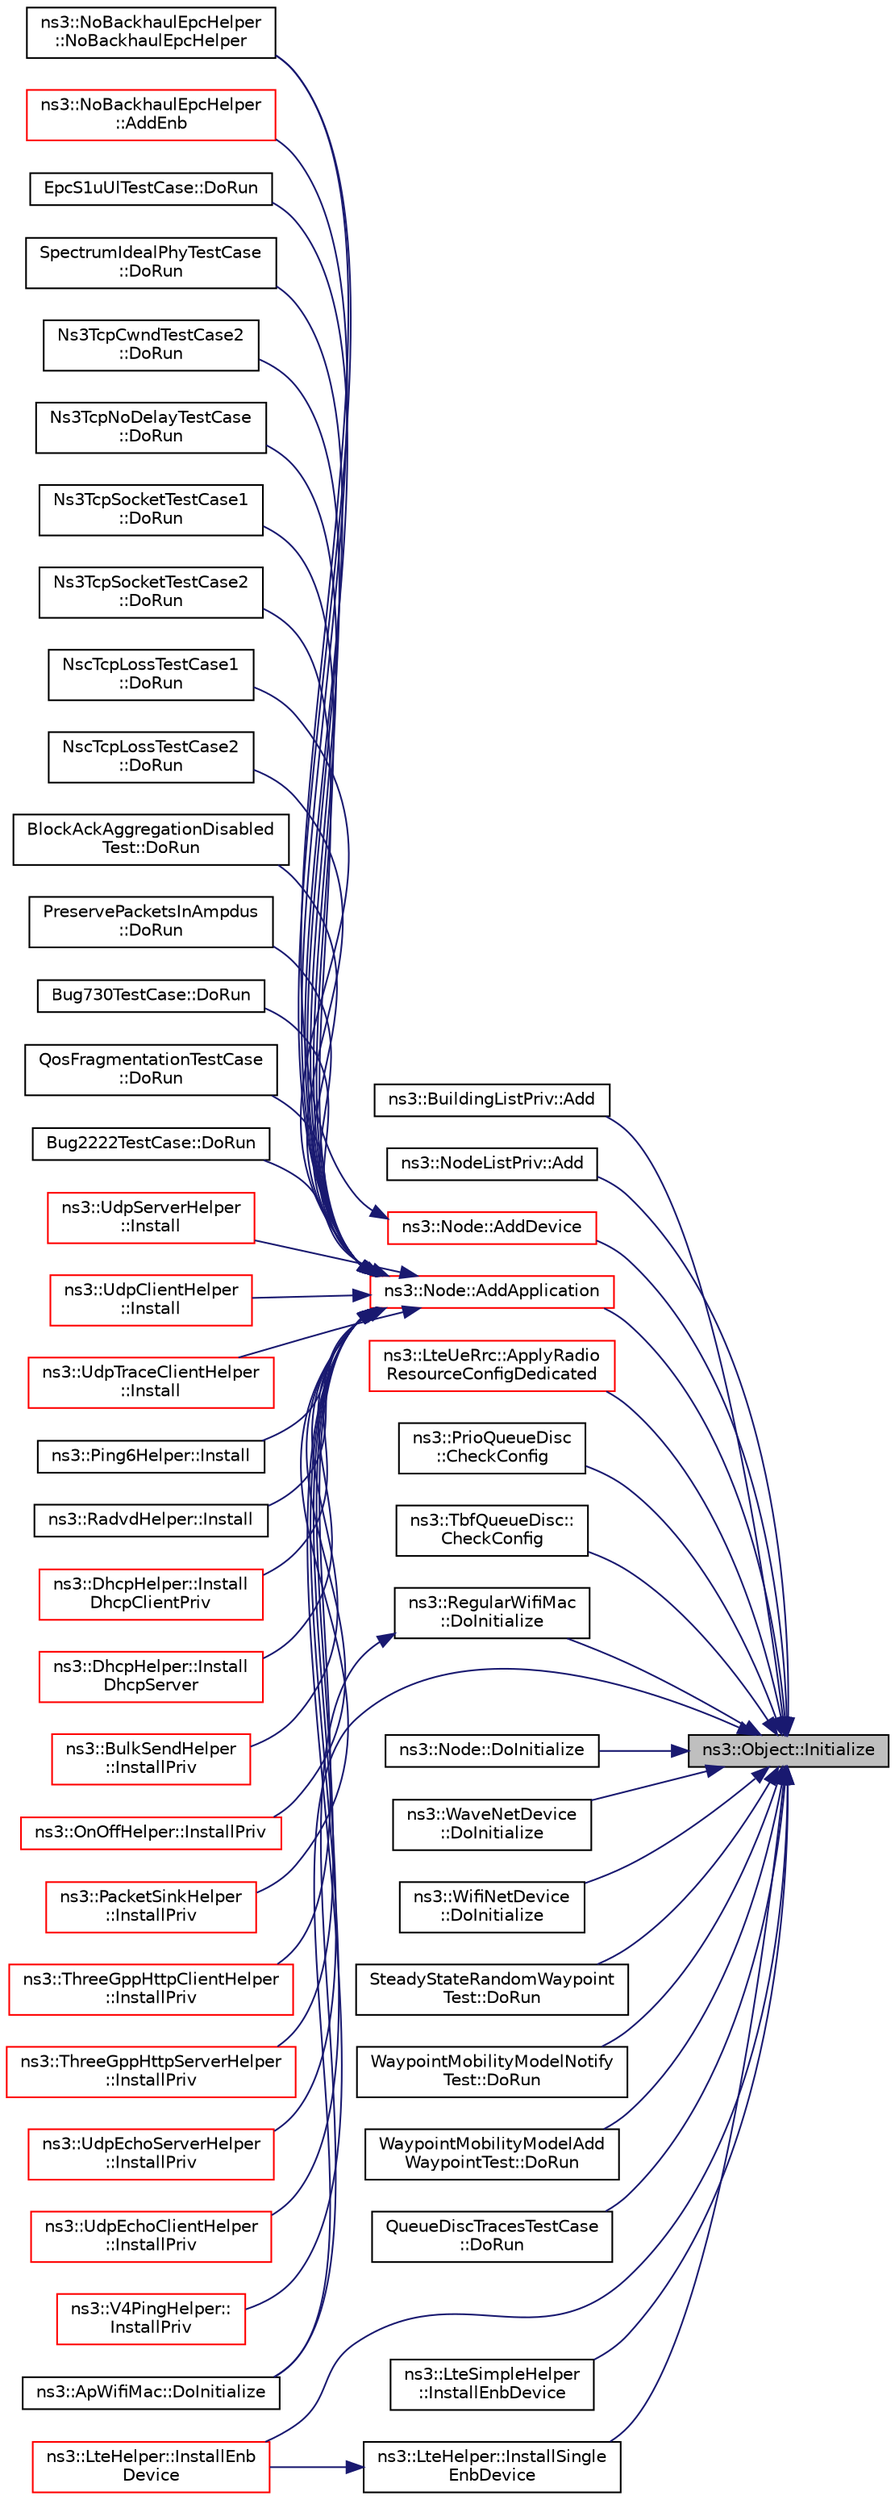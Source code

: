 digraph "ns3::Object::Initialize"
{
 // LATEX_PDF_SIZE
  edge [fontname="Helvetica",fontsize="10",labelfontname="Helvetica",labelfontsize="10"];
  node [fontname="Helvetica",fontsize="10",shape=record];
  rankdir="RL";
  Node1 [label="ns3::Object::Initialize",height=0.2,width=0.4,color="black", fillcolor="grey75", style="filled", fontcolor="black",tooltip="Invoke DoInitialize on all Objects aggregated to this one."];
  Node1 -> Node2 [dir="back",color="midnightblue",fontsize="10",style="solid",fontname="Helvetica"];
  Node2 [label="ns3::BuildingListPriv::Add",height=0.2,width=0.4,color="black", fillcolor="white", style="filled",URL="$classns3_1_1_building_list_priv.html#a7757d293719309ce99908b24b0f42756",tooltip=" "];
  Node1 -> Node3 [dir="back",color="midnightblue",fontsize="10",style="solid",fontname="Helvetica"];
  Node3 [label="ns3::NodeListPriv::Add",height=0.2,width=0.4,color="black", fillcolor="white", style="filled",URL="$classns3_1_1_node_list_priv.html#ab1f9d5bb7832f565dcd76b1ca7b93d58",tooltip=" "];
  Node1 -> Node4 [dir="back",color="midnightblue",fontsize="10",style="solid",fontname="Helvetica"];
  Node4 [label="ns3::Node::AddApplication",height=0.2,width=0.4,color="red", fillcolor="white", style="filled",URL="$classns3_1_1_node.html#ab98b4fdc4aadc86366b80e8a79a53f47",tooltip="Associate an Application to this Node."];
  Node4 -> Node5 [dir="back",color="midnightblue",fontsize="10",style="solid",fontname="Helvetica"];
  Node5 [label="ns3::NoBackhaulEpcHelper\l::NoBackhaulEpcHelper",height=0.2,width=0.4,color="black", fillcolor="white", style="filled",URL="$classns3_1_1_no_backhaul_epc_helper.html#a8822666431eefe3a78ba2a0bf4ca1bae",tooltip="Constructor."];
  Node4 -> Node6 [dir="back",color="midnightblue",fontsize="10",style="solid",fontname="Helvetica"];
  Node6 [label="ns3::NoBackhaulEpcHelper\l::AddEnb",height=0.2,width=0.4,color="red", fillcolor="white", style="filled",URL="$classns3_1_1_no_backhaul_epc_helper.html#aa1cdaed2fa4b5f0683c30b6090b37540",tooltip="Add an eNB to the EPC."];
  Node4 -> Node10 [dir="back",color="midnightblue",fontsize="10",style="solid",fontname="Helvetica"];
  Node10 [label="EpcS1uUlTestCase::DoRun",height=0.2,width=0.4,color="black", fillcolor="white", style="filled",URL="$class_epc_s1u_ul_test_case.html#a6fa27997312de46d9b0f3ab2221a24fa",tooltip="Implementation to actually run this TestCase."];
  Node4 -> Node11 [dir="back",color="midnightblue",fontsize="10",style="solid",fontname="Helvetica"];
  Node11 [label="SpectrumIdealPhyTestCase\l::DoRun",height=0.2,width=0.4,color="black", fillcolor="white", style="filled",URL="$class_spectrum_ideal_phy_test_case.html#a25d1032a0b2d93dc10302aeae4b8338b",tooltip="Implementation to actually run this TestCase."];
  Node4 -> Node12 [dir="back",color="midnightblue",fontsize="10",style="solid",fontname="Helvetica"];
  Node12 [label="Ns3TcpCwndTestCase2\l::DoRun",height=0.2,width=0.4,color="black", fillcolor="white", style="filled",URL="$class_ns3_tcp_cwnd_test_case2.html#a861689d2e951548eacc10b7f5c24540d",tooltip="Implementation to actually run this TestCase."];
  Node4 -> Node13 [dir="back",color="midnightblue",fontsize="10",style="solid",fontname="Helvetica"];
  Node13 [label="Ns3TcpNoDelayTestCase\l::DoRun",height=0.2,width=0.4,color="black", fillcolor="white", style="filled",URL="$class_ns3_tcp_no_delay_test_case.html#abfdf89fdc70c1f4b66390d31fcc6013b",tooltip="Implementation to actually run this TestCase."];
  Node4 -> Node14 [dir="back",color="midnightblue",fontsize="10",style="solid",fontname="Helvetica"];
  Node14 [label="Ns3TcpSocketTestCase1\l::DoRun",height=0.2,width=0.4,color="black", fillcolor="white", style="filled",URL="$class_ns3_tcp_socket_test_case1.html#a99214a78a94b82f5da1dd08243935415",tooltip="Implementation to actually run this TestCase."];
  Node4 -> Node15 [dir="back",color="midnightblue",fontsize="10",style="solid",fontname="Helvetica"];
  Node15 [label="Ns3TcpSocketTestCase2\l::DoRun",height=0.2,width=0.4,color="black", fillcolor="white", style="filled",URL="$class_ns3_tcp_socket_test_case2.html#a5af09b49ff61fd2b62cfd9bbff792541",tooltip="Implementation to actually run this TestCase."];
  Node4 -> Node16 [dir="back",color="midnightblue",fontsize="10",style="solid",fontname="Helvetica"];
  Node16 [label="NscTcpLossTestCase1\l::DoRun",height=0.2,width=0.4,color="black", fillcolor="white", style="filled",URL="$class_nsc_tcp_loss_test_case1.html#ab2e9a06924e6dffa3f335d64c54e2a0e",tooltip="Implementation to actually run this TestCase."];
  Node4 -> Node17 [dir="back",color="midnightblue",fontsize="10",style="solid",fontname="Helvetica"];
  Node17 [label="NscTcpLossTestCase2\l::DoRun",height=0.2,width=0.4,color="black", fillcolor="white", style="filled",URL="$class_nsc_tcp_loss_test_case2.html#ad364f063ed7754e73344898da12a442f",tooltip="Implementation to actually run this TestCase."];
  Node4 -> Node18 [dir="back",color="midnightblue",fontsize="10",style="solid",fontname="Helvetica"];
  Node18 [label="BlockAckAggregationDisabled\lTest::DoRun",height=0.2,width=0.4,color="black", fillcolor="white", style="filled",URL="$class_block_ack_aggregation_disabled_test.html#a8c9854ea317152d3c6bc9b83f981a21c",tooltip="Implementation to actually run this TestCase."];
  Node4 -> Node19 [dir="back",color="midnightblue",fontsize="10",style="solid",fontname="Helvetica"];
  Node19 [label="PreservePacketsInAmpdus\l::DoRun",height=0.2,width=0.4,color="black", fillcolor="white", style="filled",URL="$class_preserve_packets_in_ampdus.html#a38dc259d6a12a8e190f5ceea0235624e",tooltip="Implementation to actually run this TestCase."];
  Node4 -> Node20 [dir="back",color="midnightblue",fontsize="10",style="solid",fontname="Helvetica"];
  Node20 [label="Bug730TestCase::DoRun",height=0.2,width=0.4,color="black", fillcolor="white", style="filled",URL="$class_bug730_test_case.html#a9c8853ac24b9200f16c7993ec8df8eda",tooltip="Implementation to actually run this TestCase."];
  Node4 -> Node21 [dir="back",color="midnightblue",fontsize="10",style="solid",fontname="Helvetica"];
  Node21 [label="QosFragmentationTestCase\l::DoRun",height=0.2,width=0.4,color="black", fillcolor="white", style="filled",URL="$class_qos_fragmentation_test_case.html#a2478d61cab2625769f26555d4dcb420b",tooltip="Implementation to actually run this TestCase."];
  Node4 -> Node22 [dir="back",color="midnightblue",fontsize="10",style="solid",fontname="Helvetica"];
  Node22 [label="Bug2222TestCase::DoRun",height=0.2,width=0.4,color="black", fillcolor="white", style="filled",URL="$class_bug2222_test_case.html#a5e36f50efb283abb1802a04946d11bd0",tooltip="Implementation to actually run this TestCase."];
  Node4 -> Node23 [dir="back",color="midnightblue",fontsize="10",style="solid",fontname="Helvetica"];
  Node23 [label="ns3::UdpServerHelper\l::Install",height=0.2,width=0.4,color="red", fillcolor="white", style="filled",URL="$classns3_1_1_udp_server_helper.html#a7a92fc7bb7f29540ede727090de225b1",tooltip="Create one UDP server application on each of the Nodes in the NodeContainer."];
  Node4 -> Node28 [dir="back",color="midnightblue",fontsize="10",style="solid",fontname="Helvetica"];
  Node28 [label="ns3::UdpClientHelper\l::Install",height=0.2,width=0.4,color="red", fillcolor="white", style="filled",URL="$classns3_1_1_udp_client_helper.html#acf9d93eb6e852b77ac81cf61ba93deb0",tooltip=" "];
  Node4 -> Node42 [dir="back",color="midnightblue",fontsize="10",style="solid",fontname="Helvetica"];
  Node42 [label="ns3::UdpTraceClientHelper\l::Install",height=0.2,width=0.4,color="red", fillcolor="white", style="filled",URL="$classns3_1_1_udp_trace_client_helper.html#a4fcfaf13cf6c34bd5742f3a8d29ab8b7",tooltip=" "];
  Node4 -> Node43 [dir="back",color="midnightblue",fontsize="10",style="solid",fontname="Helvetica"];
  Node43 [label="ns3::Ping6Helper::Install",height=0.2,width=0.4,color="black", fillcolor="white", style="filled",URL="$classns3_1_1_ping6_helper.html#a3f450b54b353b5181dec6c6d69733e0a",tooltip="Install the application in Nodes."];
  Node4 -> Node44 [dir="back",color="midnightblue",fontsize="10",style="solid",fontname="Helvetica"];
  Node44 [label="ns3::RadvdHelper::Install",height=0.2,width=0.4,color="black", fillcolor="white", style="filled",URL="$classns3_1_1_radvd_helper.html#ac0d0b33362b5bf0b852f01623f952ab1",tooltip="Install the application in a Node."];
  Node4 -> Node45 [dir="back",color="midnightblue",fontsize="10",style="solid",fontname="Helvetica"];
  Node45 [label="ns3::DhcpHelper::Install\lDhcpClientPriv",height=0.2,width=0.4,color="red", fillcolor="white", style="filled",URL="$classns3_1_1_dhcp_helper.html#ad83a0ea1ecce718ee352435f112c5570",tooltip="Function to install DHCP client on a node."];
  Node4 -> Node48 [dir="back",color="midnightblue",fontsize="10",style="solid",fontname="Helvetica"];
  Node48 [label="ns3::DhcpHelper::Install\lDhcpServer",height=0.2,width=0.4,color="red", fillcolor="white", style="filled",URL="$classns3_1_1_dhcp_helper.html#a66f1b2a4405b7dc4af0cff05af14edea",tooltip="Install DHCP server of a node / NetDevice."];
  Node4 -> Node49 [dir="back",color="midnightblue",fontsize="10",style="solid",fontname="Helvetica"];
  Node49 [label="ns3::BulkSendHelper\l::InstallPriv",height=0.2,width=0.4,color="red", fillcolor="white", style="filled",URL="$classns3_1_1_bulk_send_helper.html#ad1adf232f72e6db960340ad8d3d31be5",tooltip="Install an ns3::BulkSendApplication on the node configured with all the attributes set with SetAttrib..."];
  Node4 -> Node51 [dir="back",color="midnightblue",fontsize="10",style="solid",fontname="Helvetica"];
  Node51 [label="ns3::OnOffHelper::InstallPriv",height=0.2,width=0.4,color="red", fillcolor="white", style="filled",URL="$classns3_1_1_on_off_helper.html#ac06b1d705c5024e022b4fd48025db25f",tooltip="Install an ns3::OnOffApplication on the node configured with all the attributes set with SetAttribute..."];
  Node4 -> Node53 [dir="back",color="midnightblue",fontsize="10",style="solid",fontname="Helvetica"];
  Node53 [label="ns3::PacketSinkHelper\l::InstallPriv",height=0.2,width=0.4,color="red", fillcolor="white", style="filled",URL="$classns3_1_1_packet_sink_helper.html#af0c261c1001d87730581926bbd25e6b8",tooltip="Install an ns3::PacketSink on the node configured with all the attributes set with SetAttribute."];
  Node4 -> Node55 [dir="back",color="midnightblue",fontsize="10",style="solid",fontname="Helvetica"];
  Node55 [label="ns3::ThreeGppHttpClientHelper\l::InstallPriv",height=0.2,width=0.4,color="red", fillcolor="white", style="filled",URL="$classns3_1_1_three_gpp_http_client_helper.html#ab3463e61cefb04ad451cda65d5833fa5",tooltip=" "];
  Node4 -> Node57 [dir="back",color="midnightblue",fontsize="10",style="solid",fontname="Helvetica"];
  Node57 [label="ns3::ThreeGppHttpServerHelper\l::InstallPriv",height=0.2,width=0.4,color="red", fillcolor="white", style="filled",URL="$classns3_1_1_three_gpp_http_server_helper.html#adb40348c639b36c0fed0e61b0c2ca01b",tooltip=" "];
  Node4 -> Node59 [dir="back",color="midnightblue",fontsize="10",style="solid",fontname="Helvetica"];
  Node59 [label="ns3::UdpEchoServerHelper\l::InstallPriv",height=0.2,width=0.4,color="red", fillcolor="white", style="filled",URL="$classns3_1_1_udp_echo_server_helper.html#a171dd0bcae818924ae90b95004e8ce8e",tooltip="Install an ns3::UdpEchoServer on the node configured with all the attributes set with SetAttribute."];
  Node4 -> Node62 [dir="back",color="midnightblue",fontsize="10",style="solid",fontname="Helvetica"];
  Node62 [label="ns3::UdpEchoClientHelper\l::InstallPriv",height=0.2,width=0.4,color="red", fillcolor="white", style="filled",URL="$classns3_1_1_udp_echo_client_helper.html#aa288e1615fdcf51bc240bbe8296d73cc",tooltip="Install an ns3::UdpEchoClient on the node configured with all the attributes set with SetAttribute."];
  Node4 -> Node65 [dir="back",color="midnightblue",fontsize="10",style="solid",fontname="Helvetica"];
  Node65 [label="ns3::V4PingHelper::\lInstallPriv",height=0.2,width=0.4,color="red", fillcolor="white", style="filled",URL="$classns3_1_1_v4_ping_helper.html#af5d2405bc1e2d710c26a0bdac2652b14",tooltip="Do the actual application installation in the node."];
  Node1 -> Node74 [dir="back",color="midnightblue",fontsize="10",style="solid",fontname="Helvetica"];
  Node74 [label="ns3::Node::AddDevice",height=0.2,width=0.4,color="red", fillcolor="white", style="filled",URL="$classns3_1_1_node.html#a42ff83ee1d5d1649c770d3f5b62375de",tooltip="Associate a NetDevice to this node."];
  Node74 -> Node5 [dir="back",color="midnightblue",fontsize="10",style="solid",fontname="Helvetica"];
  Node1 -> Node198 [dir="back",color="midnightblue",fontsize="10",style="solid",fontname="Helvetica"];
  Node198 [label="ns3::LteUeRrc::ApplyRadio\lResourceConfigDedicated",height=0.2,width=0.4,color="red", fillcolor="white", style="filled",URL="$classns3_1_1_lte_ue_rrc.html#af7c2bc93366a56a35793c3ef6bce5ce3",tooltip="Apply radio resource config dedicated."];
  Node1 -> Node201 [dir="back",color="midnightblue",fontsize="10",style="solid",fontname="Helvetica"];
  Node201 [label="ns3::PrioQueueDisc\l::CheckConfig",height=0.2,width=0.4,color="black", fillcolor="white", style="filled",URL="$classns3_1_1_prio_queue_disc.html#a0aaf390caf16eeda754f687f31c5d039",tooltip="Check whether the current configuration is correct."];
  Node1 -> Node202 [dir="back",color="midnightblue",fontsize="10",style="solid",fontname="Helvetica"];
  Node202 [label="ns3::TbfQueueDisc::\lCheckConfig",height=0.2,width=0.4,color="black", fillcolor="white", style="filled",URL="$classns3_1_1_tbf_queue_disc.html#a1aca751ec280d81d8b0d7d2e9e75fde6",tooltip="Check whether the current configuration is correct."];
  Node1 -> Node203 [dir="back",color="midnightblue",fontsize="10",style="solid",fontname="Helvetica"];
  Node203 [label="ns3::RegularWifiMac\l::DoInitialize",height=0.2,width=0.4,color="black", fillcolor="white", style="filled",URL="$classns3_1_1_regular_wifi_mac.html#ae034e83c1704ac081981e475607f9a37",tooltip="Initialize() implementation."];
  Node203 -> Node204 [dir="back",color="midnightblue",fontsize="10",style="solid",fontname="Helvetica"];
  Node204 [label="ns3::ApWifiMac::DoInitialize",height=0.2,width=0.4,color="black", fillcolor="white", style="filled",URL="$classns3_1_1_ap_wifi_mac.html#a398b0e04d5c31b7459358a459beff098",tooltip="Initialize() implementation."];
  Node1 -> Node205 [dir="back",color="midnightblue",fontsize="10",style="solid",fontname="Helvetica"];
  Node205 [label="ns3::Node::DoInitialize",height=0.2,width=0.4,color="black", fillcolor="white", style="filled",URL="$classns3_1_1_node.html#aad661eab906e49c8b9faee7fd9504fad",tooltip="Initialize() implementation."];
  Node1 -> Node206 [dir="back",color="midnightblue",fontsize="10",style="solid",fontname="Helvetica"];
  Node206 [label="ns3::WaveNetDevice\l::DoInitialize",height=0.2,width=0.4,color="black", fillcolor="white", style="filled",URL="$classns3_1_1_wave_net_device.html#af81a8cce97f26cfc0bfdad5e13fe4777",tooltip="Initialize() implementation."];
  Node1 -> Node204 [dir="back",color="midnightblue",fontsize="10",style="solid",fontname="Helvetica"];
  Node1 -> Node207 [dir="back",color="midnightblue",fontsize="10",style="solid",fontname="Helvetica"];
  Node207 [label="ns3::WifiNetDevice\l::DoInitialize",height=0.2,width=0.4,color="black", fillcolor="white", style="filled",URL="$classns3_1_1_wifi_net_device.html#a6cdb8fb91af055ac64bcd6f3aa9ae545",tooltip="Initialize() implementation."];
  Node1 -> Node208 [dir="back",color="midnightblue",fontsize="10",style="solid",fontname="Helvetica"];
  Node208 [label="SteadyStateRandomWaypoint\lTest::DoRun",height=0.2,width=0.4,color="black", fillcolor="white", style="filled",URL="$class_steady_state_random_waypoint_test.html#a06b559358eab241daa3a937a038729df",tooltip="Implementation to actually run this TestCase."];
  Node1 -> Node209 [dir="back",color="midnightblue",fontsize="10",style="solid",fontname="Helvetica"];
  Node209 [label="WaypointMobilityModelNotify\lTest::DoRun",height=0.2,width=0.4,color="black", fillcolor="white", style="filled",URL="$class_waypoint_mobility_model_notify_test.html#a3806dd9c9361141fade8ce51021e33ff",tooltip="Implementation to actually run this TestCase."];
  Node1 -> Node210 [dir="back",color="midnightblue",fontsize="10",style="solid",fontname="Helvetica"];
  Node210 [label="WaypointMobilityModelAdd\lWaypointTest::DoRun",height=0.2,width=0.4,color="black", fillcolor="white", style="filled",URL="$class_waypoint_mobility_model_add_waypoint_test.html#afab2502065d56508a1c71a8c78115c25",tooltip="Implementation to actually run this TestCase."];
  Node1 -> Node211 [dir="back",color="midnightblue",fontsize="10",style="solid",fontname="Helvetica"];
  Node211 [label="QueueDiscTracesTestCase\l::DoRun",height=0.2,width=0.4,color="black", fillcolor="white", style="filled",URL="$class_queue_disc_traces_test_case.html#a7ad9e3425f5a7827cf41434ab969ba75",tooltip="Implementation to actually run this TestCase."];
  Node1 -> Node212 [dir="back",color="midnightblue",fontsize="10",style="solid",fontname="Helvetica"];
  Node212 [label="ns3::LteHelper::InstallEnb\lDevice",height=0.2,width=0.4,color="red", fillcolor="white", style="filled",URL="$classns3_1_1_lte_helper.html#a5e009ad35ef85f46b5a6099263f15a03",tooltip="Create a set of eNodeB devices."];
  Node1 -> Node259 [dir="back",color="midnightblue",fontsize="10",style="solid",fontname="Helvetica"];
  Node259 [label="ns3::LteSimpleHelper\l::InstallEnbDevice",height=0.2,width=0.4,color="black", fillcolor="white", style="filled",URL="$classns3_1_1_lte_simple_helper.html#a406e71dd8dcda8fa2f9a9fc31ff6494a",tooltip="create a set of eNB devices"];
  Node1 -> Node260 [dir="back",color="midnightblue",fontsize="10",style="solid",fontname="Helvetica"];
  Node260 [label="ns3::LteHelper::InstallSingle\lEnbDevice",height=0.2,width=0.4,color="black", fillcolor="white", style="filled",URL="$classns3_1_1_lte_helper.html#afac168014c3a4ac5c30bfd7c1d09cb96",tooltip="Create an eNodeB device (LteEnbNetDevice) on the given node."];
  Node260 -> Node212 [dir="back",color="midnightblue",fontsize="10",style="solid",fontname="Helvetica"];
}
